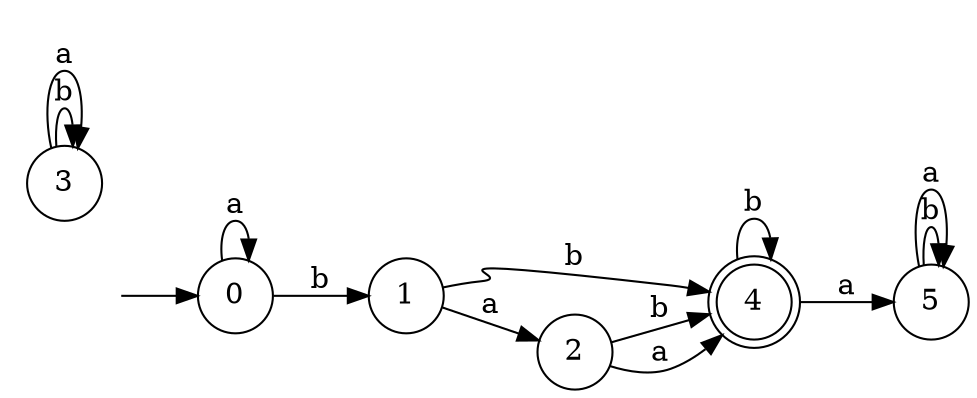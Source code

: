 digraph {
  rankdir=LR;
  0 [label="0", shape = circle];
  0 -> 1 [label="b"];
  0 -> 0 [label="a"];
  1 [label="1", shape = circle];
  1 -> 4 [label="b"];
  1 -> 2 [label="a"];
  2 [label="2", shape = circle];
  2 -> 4 [label="b"];
  2 -> 4 [label="a"];
  3 [label="3", shape = circle];
  3 -> 3 [label="b"];
  3 -> 3 [label="a"];
  4 [label="4", shape = doublecircle];
  4 -> 4 [label="b"];
  4 -> 5 [label="a"];
  5 [label="5", shape = circle];
  5 -> 5 [label="b"];
  5 -> 5 [label="a"];
  6 [label="", shape = plaintext];
  6 -> 0 [label=""];
}
